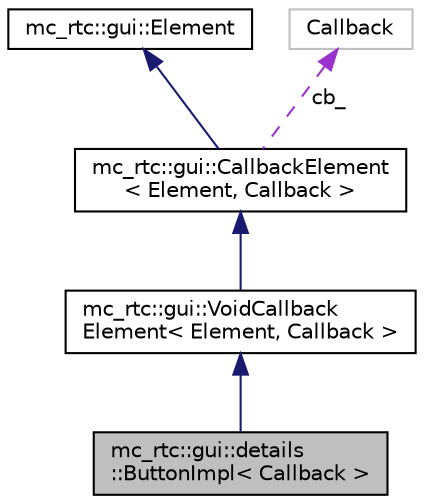 digraph "mc_rtc::gui::details::ButtonImpl&lt; Callback &gt;"
{
 // INTERACTIVE_SVG=YES
  edge [fontname="Helvetica",fontsize="10",labelfontname="Helvetica",labelfontsize="10"];
  node [fontname="Helvetica",fontsize="10",shape=record];
  Node4 [label="mc_rtc::gui::details\l::ButtonImpl\< Callback \>",height=0.2,width=0.4,color="black", fillcolor="grey75", style="filled", fontcolor="black"];
  Node5 -> Node4 [dir="back",color="midnightblue",fontsize="10",style="solid",fontname="Helvetica"];
  Node5 [label="mc_rtc::gui::VoidCallback\lElement\< Element, Callback \>",height=0.2,width=0.4,color="black", fillcolor="white", style="filled",URL="$structmc__rtc_1_1gui_1_1VoidCallbackElement.html"];
  Node6 -> Node5 [dir="back",color="midnightblue",fontsize="10",style="solid",fontname="Helvetica"];
  Node6 [label="mc_rtc::gui::CallbackElement\l\< Element, Callback \>",height=0.2,width=0.4,color="black", fillcolor="white", style="filled",URL="$structmc__rtc_1_1gui_1_1CallbackElement.html"];
  Node7 -> Node6 [dir="back",color="midnightblue",fontsize="10",style="solid",fontname="Helvetica"];
  Node7 [label="mc_rtc::gui::Element",height=0.2,width=0.4,color="black", fillcolor="white", style="filled",URL="$structmc__rtc_1_1gui_1_1Element.html"];
  Node8 -> Node6 [dir="back",color="darkorchid3",fontsize="10",style="dashed",label=" cb_" ,fontname="Helvetica"];
  Node8 [label="Callback",height=0.2,width=0.4,color="grey75", fillcolor="white", style="filled"];
}
